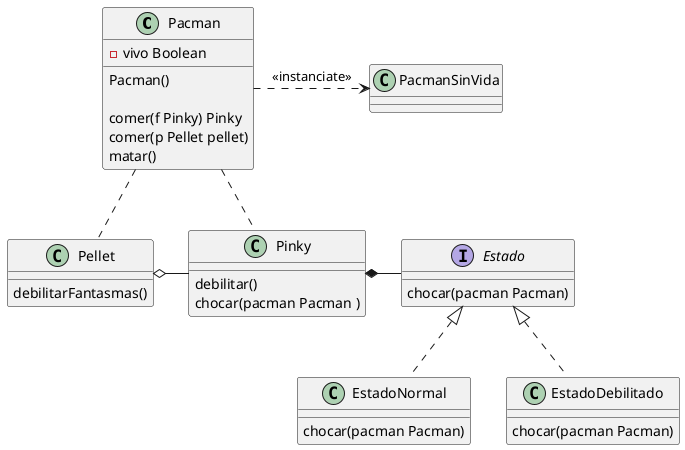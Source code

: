 @startuml

class Pacman {
        -vivo Boolean
        
        Pacman()
        
        comer(f Pinky) Pinky
        comer(p Pellet pellet)
        matar()
}

Pacman .. Pellet
Pacman .. Pinky
Pacman .> PacmanSinVida : <<instanciate>>

class Pinky {
        debilitar()
        chocar(pacman Pacman )
}

interface Estado {
        chocar(pacman Pacman)
}
Estado <|.. EstadoNormal
Estado <|.. EstadoDebilitado

class EstadoNormal {
        chocar(pacman Pacman)
}

class EstadoDebilitado {
        chocar(pacman Pacman)
}

Pinky *- Estado

class Pellet {
        debilitarFantasmas()
}
Pellet o- Pinky

class PacmanSinVida

@enduml
